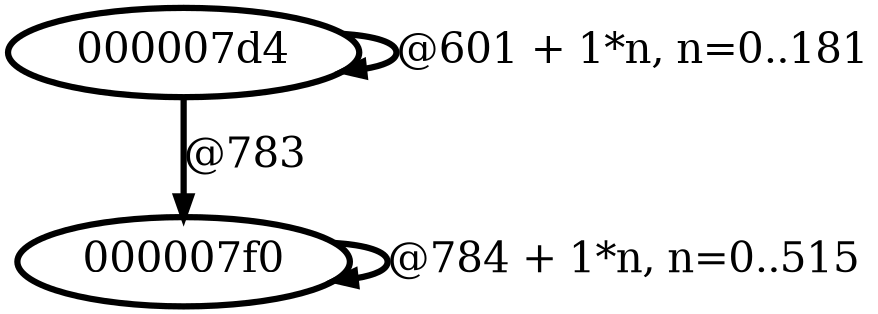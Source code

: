 digraph G {
        node [style=rounded, penwidth=3, fontsize=20, shape=oval];
        "000007d4" -> "000007d4" [label="@601 + 1*n, n=0..181", color=black,arrowsize=1,style=bold,penwidth=3,fontsize=20];
"000007d4" -> "000007f0" [label="@783", color=black,arrowsize=1,style=bold,penwidth=3,fontsize=20];
"000007f0" -> "000007f0" [label="@784 + 1*n, n=0..515", color=black,arrowsize=1,style=bold,penwidth=3,fontsize=20];
}
